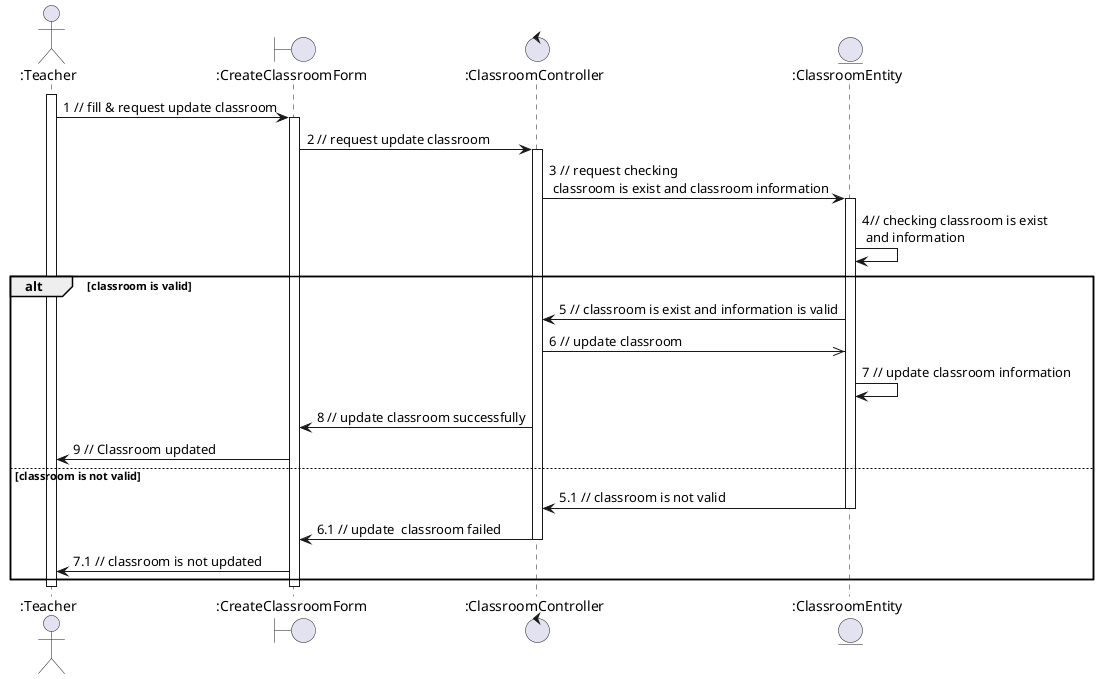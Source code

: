 @startuml updateClass

actor ":Teacher"
boundary ":CreateClassroomForm"
control ":ClassroomController"
entity ":ClassroomEntity"

activate ":Teacher"
":Teacher" -> ":CreateClassroomForm": 1 // fill & request update classroom
activate ":CreateClassroomForm"
":CreateClassroomForm" -> ":ClassroomController": 2 // request update classroom
activate ":ClassroomController"
":ClassroomController" -> ":ClassroomEntity": 3 // request checking \n classroom is exist and classroom information
activate ":ClassroomEntity"
":ClassroomEntity" -> ":ClassroomEntity": 4// checking classroom is exist \n and information
alt classroom is valid
    ":ClassroomEntity" -> ":ClassroomController": 5 // classroom is exist and information is valid
    ":ClassroomController" ->> ":ClassroomEntity": 6 // update classroom
    ":ClassroomEntity" -> ":ClassroomEntity": 7 // update classroom information
    ":ClassroomController" -> ":CreateClassroomForm": 8 // update classroom successfully
    ":CreateClassroomForm" -> ":Teacher": 9 // Classroom updated
else classroom is not valid
    ":ClassroomEntity" -> ":ClassroomController": 5.1 // classroom is not valid
    deactivate ":ClassroomEntity"
    ":ClassroomController" -> ":CreateClassroomForm": 6.1 // update  classroom failed
    deactivate ":ClassroomController"
    ":CreateClassroomForm" -> ":Teacher": 7.1 // classroom is not updated
end

deactivate ":CreateClassroomForm"
deactivate ":Teacher"

@enduml